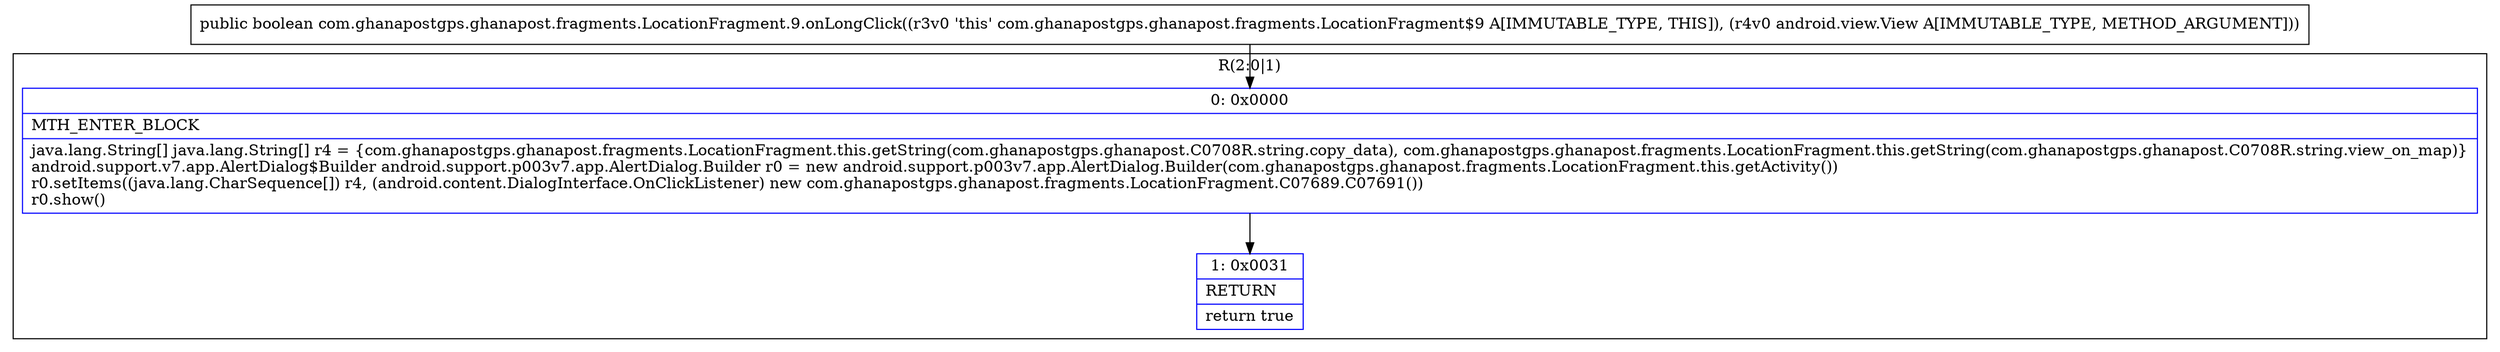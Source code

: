 digraph "CFG forcom.ghanapostgps.ghanapost.fragments.LocationFragment.9.onLongClick(Landroid\/view\/View;)Z" {
subgraph cluster_Region_432892789 {
label = "R(2:0|1)";
node [shape=record,color=blue];
Node_0 [shape=record,label="{0\:\ 0x0000|MTH_ENTER_BLOCK\l|java.lang.String[] java.lang.String[] r4 = \{com.ghanapostgps.ghanapost.fragments.LocationFragment.this.getString(com.ghanapostgps.ghanapost.C0708R.string.copy_data), com.ghanapostgps.ghanapost.fragments.LocationFragment.this.getString(com.ghanapostgps.ghanapost.C0708R.string.view_on_map)\}\landroid.support.v7.app.AlertDialog$Builder android.support.p003v7.app.AlertDialog.Builder r0 = new android.support.p003v7.app.AlertDialog.Builder(com.ghanapostgps.ghanapost.fragments.LocationFragment.this.getActivity())\lr0.setItems((java.lang.CharSequence[]) r4, (android.content.DialogInterface.OnClickListener) new com.ghanapostgps.ghanapost.fragments.LocationFragment.C07689.C07691())\lr0.show()\l}"];
Node_1 [shape=record,label="{1\:\ 0x0031|RETURN\l|return true\l}"];
}
MethodNode[shape=record,label="{public boolean com.ghanapostgps.ghanapost.fragments.LocationFragment.9.onLongClick((r3v0 'this' com.ghanapostgps.ghanapost.fragments.LocationFragment$9 A[IMMUTABLE_TYPE, THIS]), (r4v0 android.view.View A[IMMUTABLE_TYPE, METHOD_ARGUMENT])) }"];
MethodNode -> Node_0;
Node_0 -> Node_1;
}


